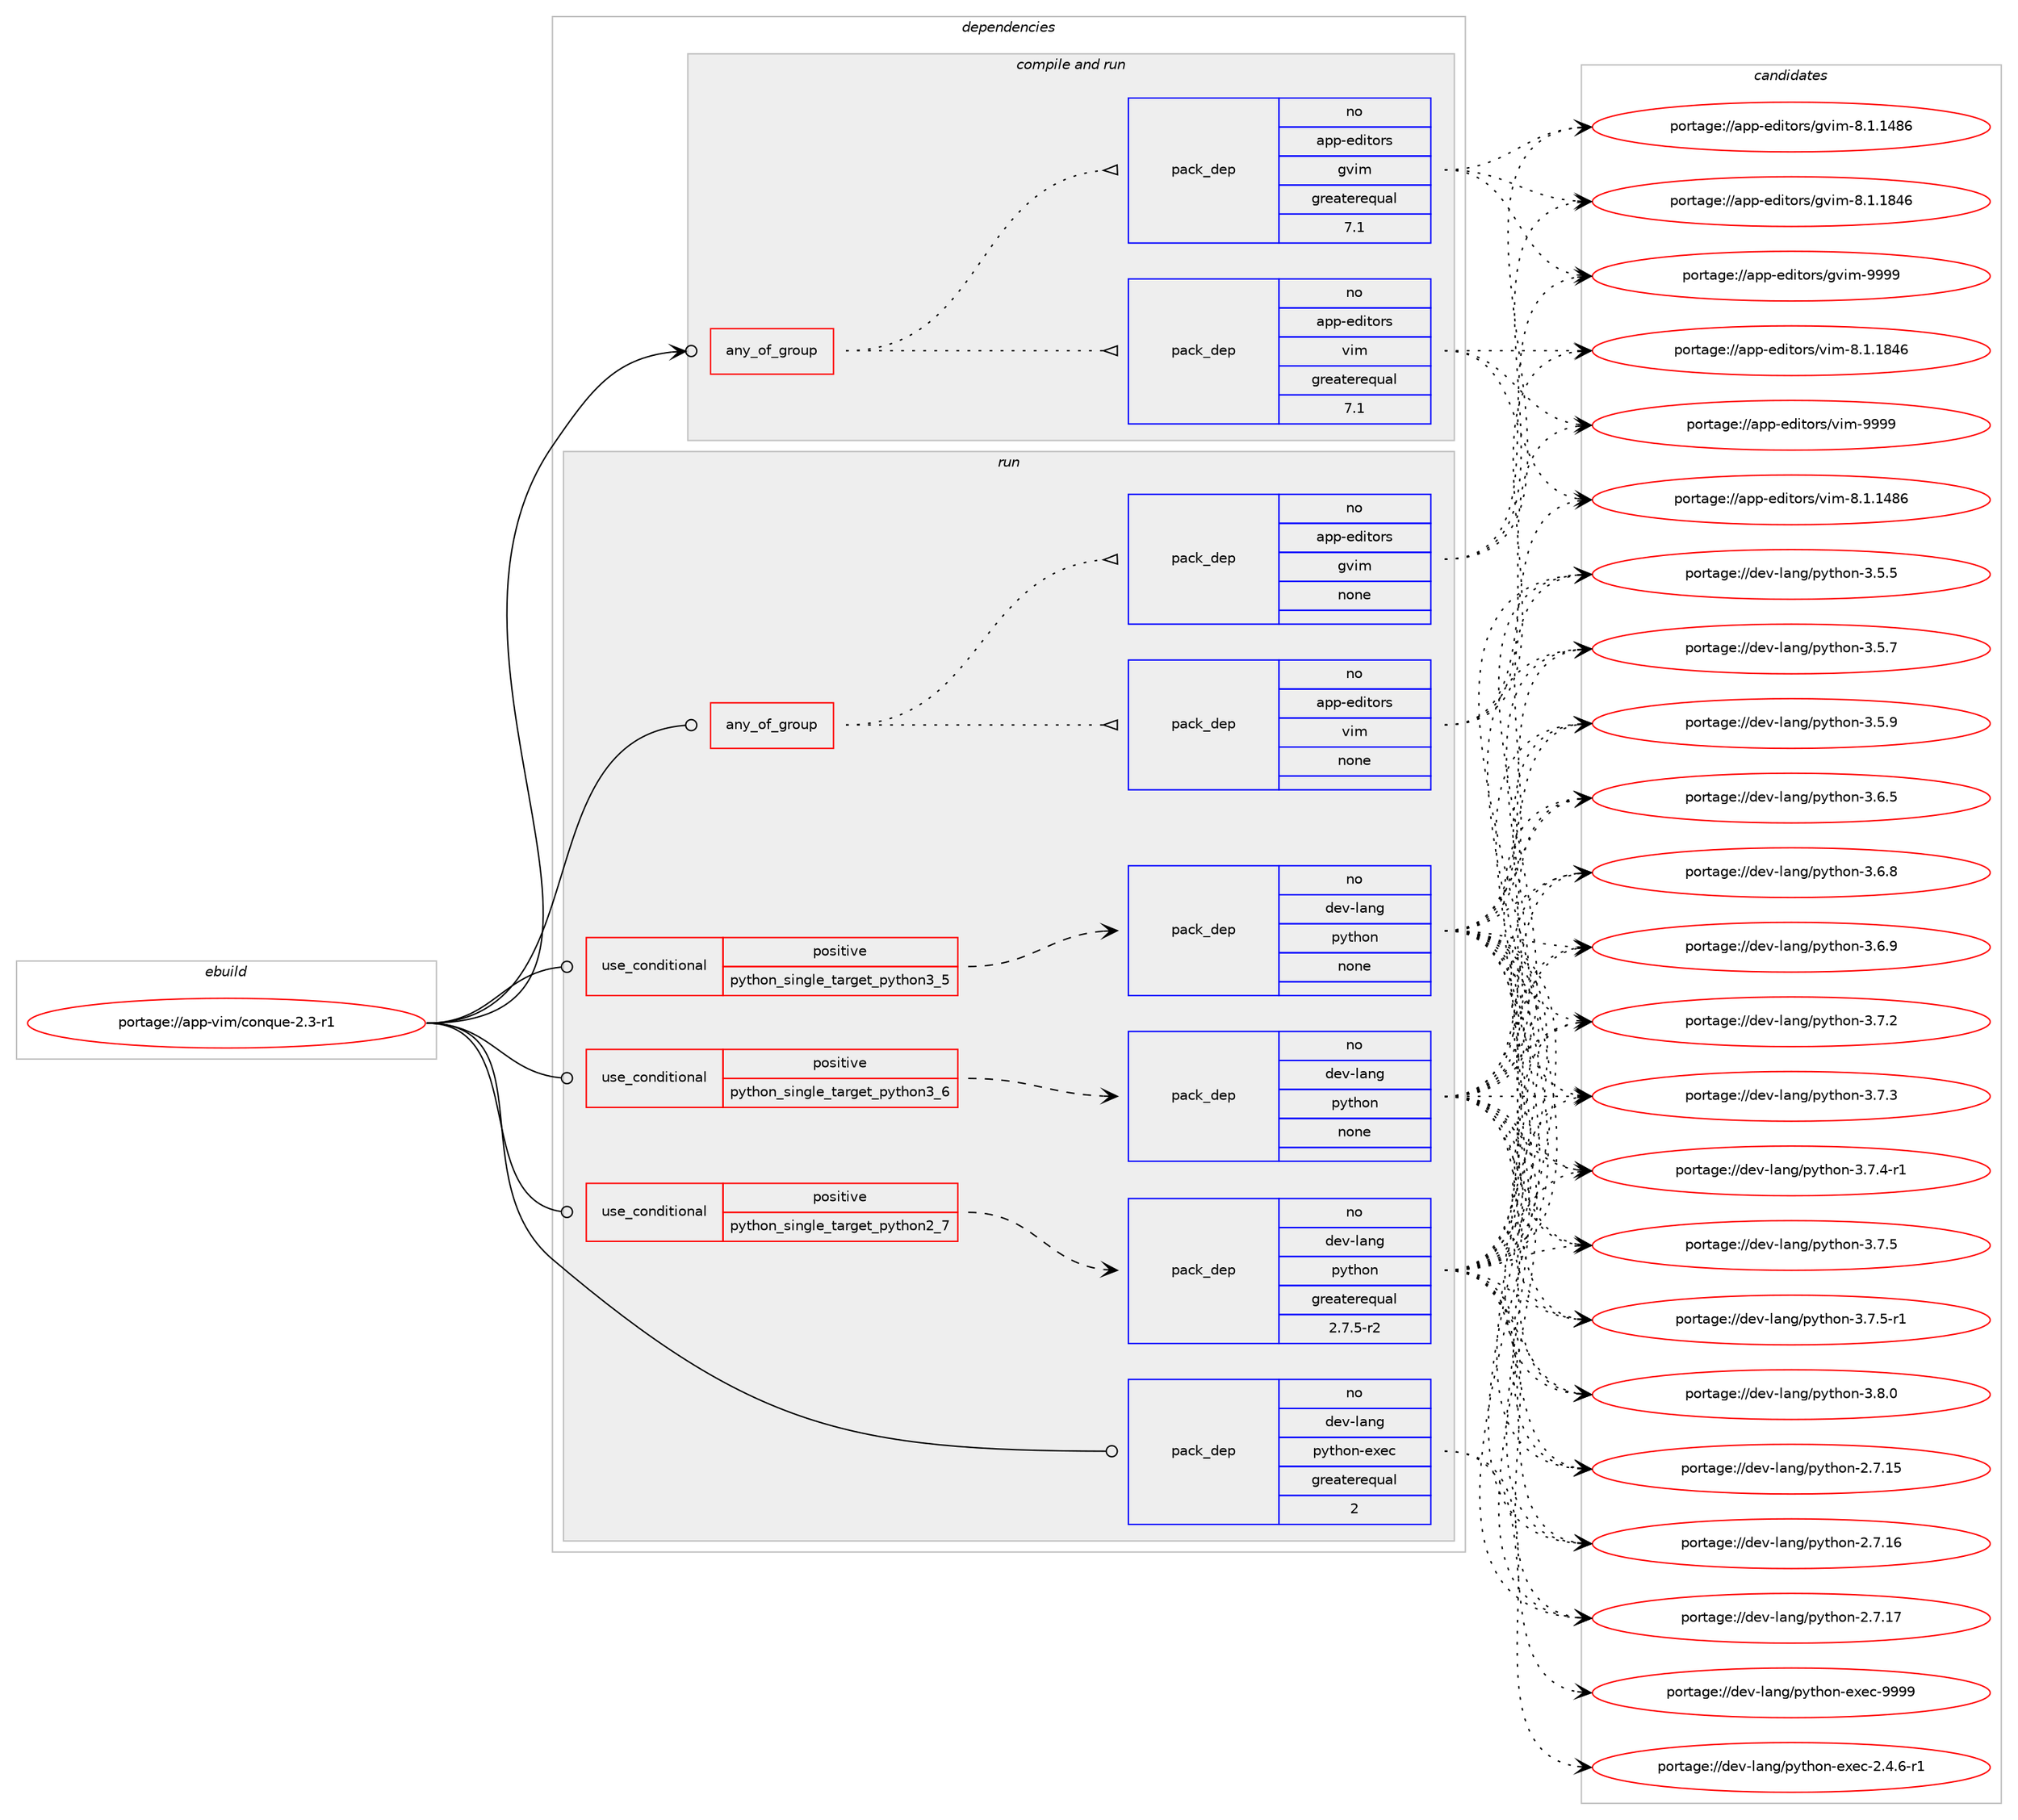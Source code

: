 digraph prolog {

# *************
# Graph options
# *************

newrank=true;
concentrate=true;
compound=true;
graph [rankdir=LR,fontname=Helvetica,fontsize=10,ranksep=1.5];#, ranksep=2.5, nodesep=0.2];
edge  [arrowhead=vee];
node  [fontname=Helvetica,fontsize=10];

# **********
# The ebuild
# **********

subgraph cluster_leftcol {
color=gray;
rank=same;
label=<<i>ebuild</i>>;
id [label="portage://app-vim/conque-2.3-r1", color=red, width=4, href="../app-vim/conque-2.3-r1.svg"];
}

# ****************
# The dependencies
# ****************

subgraph cluster_midcol {
color=gray;
label=<<i>dependencies</i>>;
subgraph cluster_compile {
fillcolor="#eeeeee";
style=filled;
label=<<i>compile</i>>;
}
subgraph cluster_compileandrun {
fillcolor="#eeeeee";
style=filled;
label=<<i>compile and run</i>>;
subgraph any863 {
dependency49221 [label=<<TABLE BORDER="0" CELLBORDER="1" CELLSPACING="0" CELLPADDING="4"><TR><TD CELLPADDING="10">any_of_group</TD></TR></TABLE>>, shape=none, color=red];subgraph pack36651 {
dependency49222 [label=<<TABLE BORDER="0" CELLBORDER="1" CELLSPACING="0" CELLPADDING="4" WIDTH="220"><TR><TD ROWSPAN="6" CELLPADDING="30">pack_dep</TD></TR><TR><TD WIDTH="110">no</TD></TR><TR><TD>app-editors</TD></TR><TR><TD>vim</TD></TR><TR><TD>greaterequal</TD></TR><TR><TD>7.1</TD></TR></TABLE>>, shape=none, color=blue];
}
dependency49221:e -> dependency49222:w [weight=20,style="dotted",arrowhead="oinv"];
subgraph pack36652 {
dependency49223 [label=<<TABLE BORDER="0" CELLBORDER="1" CELLSPACING="0" CELLPADDING="4" WIDTH="220"><TR><TD ROWSPAN="6" CELLPADDING="30">pack_dep</TD></TR><TR><TD WIDTH="110">no</TD></TR><TR><TD>app-editors</TD></TR><TR><TD>gvim</TD></TR><TR><TD>greaterequal</TD></TR><TR><TD>7.1</TD></TR></TABLE>>, shape=none, color=blue];
}
dependency49221:e -> dependency49223:w [weight=20,style="dotted",arrowhead="oinv"];
}
id:e -> dependency49221:w [weight=20,style="solid",arrowhead="odotvee"];
}
subgraph cluster_run {
fillcolor="#eeeeee";
style=filled;
label=<<i>run</i>>;
subgraph any864 {
dependency49224 [label=<<TABLE BORDER="0" CELLBORDER="1" CELLSPACING="0" CELLPADDING="4"><TR><TD CELLPADDING="10">any_of_group</TD></TR></TABLE>>, shape=none, color=red];subgraph pack36653 {
dependency49225 [label=<<TABLE BORDER="0" CELLBORDER="1" CELLSPACING="0" CELLPADDING="4" WIDTH="220"><TR><TD ROWSPAN="6" CELLPADDING="30">pack_dep</TD></TR><TR><TD WIDTH="110">no</TD></TR><TR><TD>app-editors</TD></TR><TR><TD>vim</TD></TR><TR><TD>none</TD></TR><TR><TD></TD></TR></TABLE>>, shape=none, color=blue];
}
dependency49224:e -> dependency49225:w [weight=20,style="dotted",arrowhead="oinv"];
subgraph pack36654 {
dependency49226 [label=<<TABLE BORDER="0" CELLBORDER="1" CELLSPACING="0" CELLPADDING="4" WIDTH="220"><TR><TD ROWSPAN="6" CELLPADDING="30">pack_dep</TD></TR><TR><TD WIDTH="110">no</TD></TR><TR><TD>app-editors</TD></TR><TR><TD>gvim</TD></TR><TR><TD>none</TD></TR><TR><TD></TD></TR></TABLE>>, shape=none, color=blue];
}
dependency49224:e -> dependency49226:w [weight=20,style="dotted",arrowhead="oinv"];
}
id:e -> dependency49224:w [weight=20,style="solid",arrowhead="odot"];
subgraph cond11679 {
dependency49227 [label=<<TABLE BORDER="0" CELLBORDER="1" CELLSPACING="0" CELLPADDING="4"><TR><TD ROWSPAN="3" CELLPADDING="10">use_conditional</TD></TR><TR><TD>positive</TD></TR><TR><TD>python_single_target_python2_7</TD></TR></TABLE>>, shape=none, color=red];
subgraph pack36655 {
dependency49228 [label=<<TABLE BORDER="0" CELLBORDER="1" CELLSPACING="0" CELLPADDING="4" WIDTH="220"><TR><TD ROWSPAN="6" CELLPADDING="30">pack_dep</TD></TR><TR><TD WIDTH="110">no</TD></TR><TR><TD>dev-lang</TD></TR><TR><TD>python</TD></TR><TR><TD>greaterequal</TD></TR><TR><TD>2.7.5-r2</TD></TR></TABLE>>, shape=none, color=blue];
}
dependency49227:e -> dependency49228:w [weight=20,style="dashed",arrowhead="vee"];
}
id:e -> dependency49227:w [weight=20,style="solid",arrowhead="odot"];
subgraph cond11680 {
dependency49229 [label=<<TABLE BORDER="0" CELLBORDER="1" CELLSPACING="0" CELLPADDING="4"><TR><TD ROWSPAN="3" CELLPADDING="10">use_conditional</TD></TR><TR><TD>positive</TD></TR><TR><TD>python_single_target_python3_5</TD></TR></TABLE>>, shape=none, color=red];
subgraph pack36656 {
dependency49230 [label=<<TABLE BORDER="0" CELLBORDER="1" CELLSPACING="0" CELLPADDING="4" WIDTH="220"><TR><TD ROWSPAN="6" CELLPADDING="30">pack_dep</TD></TR><TR><TD WIDTH="110">no</TD></TR><TR><TD>dev-lang</TD></TR><TR><TD>python</TD></TR><TR><TD>none</TD></TR><TR><TD></TD></TR></TABLE>>, shape=none, color=blue];
}
dependency49229:e -> dependency49230:w [weight=20,style="dashed",arrowhead="vee"];
}
id:e -> dependency49229:w [weight=20,style="solid",arrowhead="odot"];
subgraph cond11681 {
dependency49231 [label=<<TABLE BORDER="0" CELLBORDER="1" CELLSPACING="0" CELLPADDING="4"><TR><TD ROWSPAN="3" CELLPADDING="10">use_conditional</TD></TR><TR><TD>positive</TD></TR><TR><TD>python_single_target_python3_6</TD></TR></TABLE>>, shape=none, color=red];
subgraph pack36657 {
dependency49232 [label=<<TABLE BORDER="0" CELLBORDER="1" CELLSPACING="0" CELLPADDING="4" WIDTH="220"><TR><TD ROWSPAN="6" CELLPADDING="30">pack_dep</TD></TR><TR><TD WIDTH="110">no</TD></TR><TR><TD>dev-lang</TD></TR><TR><TD>python</TD></TR><TR><TD>none</TD></TR><TR><TD></TD></TR></TABLE>>, shape=none, color=blue];
}
dependency49231:e -> dependency49232:w [weight=20,style="dashed",arrowhead="vee"];
}
id:e -> dependency49231:w [weight=20,style="solid",arrowhead="odot"];
subgraph pack36658 {
dependency49233 [label=<<TABLE BORDER="0" CELLBORDER="1" CELLSPACING="0" CELLPADDING="4" WIDTH="220"><TR><TD ROWSPAN="6" CELLPADDING="30">pack_dep</TD></TR><TR><TD WIDTH="110">no</TD></TR><TR><TD>dev-lang</TD></TR><TR><TD>python-exec</TD></TR><TR><TD>greaterequal</TD></TR><TR><TD>2</TD></TR></TABLE>>, shape=none, color=blue];
}
id:e -> dependency49233:w [weight=20,style="solid",arrowhead="odot"];
}
}

# **************
# The candidates
# **************

subgraph cluster_choices {
rank=same;
color=gray;
label=<<i>candidates</i>>;

subgraph choice36651 {
color=black;
nodesep=1;
choiceportage971121124510110010511611111411547118105109455646494649525654 [label="portage://app-editors/vim-8.1.1486", color=red, width=4,href="../app-editors/vim-8.1.1486.svg"];
choiceportage971121124510110010511611111411547118105109455646494649565254 [label="portage://app-editors/vim-8.1.1846", color=red, width=4,href="../app-editors/vim-8.1.1846.svg"];
choiceportage9711211245101100105116111114115471181051094557575757 [label="portage://app-editors/vim-9999", color=red, width=4,href="../app-editors/vim-9999.svg"];
dependency49222:e -> choiceportage971121124510110010511611111411547118105109455646494649525654:w [style=dotted,weight="100"];
dependency49222:e -> choiceportage971121124510110010511611111411547118105109455646494649565254:w [style=dotted,weight="100"];
dependency49222:e -> choiceportage9711211245101100105116111114115471181051094557575757:w [style=dotted,weight="100"];
}
subgraph choice36652 {
color=black;
nodesep=1;
choiceportage971121124510110010511611111411547103118105109455646494649525654 [label="portage://app-editors/gvim-8.1.1486", color=red, width=4,href="../app-editors/gvim-8.1.1486.svg"];
choiceportage971121124510110010511611111411547103118105109455646494649565254 [label="portage://app-editors/gvim-8.1.1846", color=red, width=4,href="../app-editors/gvim-8.1.1846.svg"];
choiceportage9711211245101100105116111114115471031181051094557575757 [label="portage://app-editors/gvim-9999", color=red, width=4,href="../app-editors/gvim-9999.svg"];
dependency49223:e -> choiceportage971121124510110010511611111411547103118105109455646494649525654:w [style=dotted,weight="100"];
dependency49223:e -> choiceportage971121124510110010511611111411547103118105109455646494649565254:w [style=dotted,weight="100"];
dependency49223:e -> choiceportage9711211245101100105116111114115471031181051094557575757:w [style=dotted,weight="100"];
}
subgraph choice36653 {
color=black;
nodesep=1;
choiceportage971121124510110010511611111411547118105109455646494649525654 [label="portage://app-editors/vim-8.1.1486", color=red, width=4,href="../app-editors/vim-8.1.1486.svg"];
choiceportage971121124510110010511611111411547118105109455646494649565254 [label="portage://app-editors/vim-8.1.1846", color=red, width=4,href="../app-editors/vim-8.1.1846.svg"];
choiceportage9711211245101100105116111114115471181051094557575757 [label="portage://app-editors/vim-9999", color=red, width=4,href="../app-editors/vim-9999.svg"];
dependency49225:e -> choiceportage971121124510110010511611111411547118105109455646494649525654:w [style=dotted,weight="100"];
dependency49225:e -> choiceportage971121124510110010511611111411547118105109455646494649565254:w [style=dotted,weight="100"];
dependency49225:e -> choiceportage9711211245101100105116111114115471181051094557575757:w [style=dotted,weight="100"];
}
subgraph choice36654 {
color=black;
nodesep=1;
choiceportage971121124510110010511611111411547103118105109455646494649525654 [label="portage://app-editors/gvim-8.1.1486", color=red, width=4,href="../app-editors/gvim-8.1.1486.svg"];
choiceportage971121124510110010511611111411547103118105109455646494649565254 [label="portage://app-editors/gvim-8.1.1846", color=red, width=4,href="../app-editors/gvim-8.1.1846.svg"];
choiceportage9711211245101100105116111114115471031181051094557575757 [label="portage://app-editors/gvim-9999", color=red, width=4,href="../app-editors/gvim-9999.svg"];
dependency49226:e -> choiceportage971121124510110010511611111411547103118105109455646494649525654:w [style=dotted,weight="100"];
dependency49226:e -> choiceportage971121124510110010511611111411547103118105109455646494649565254:w [style=dotted,weight="100"];
dependency49226:e -> choiceportage9711211245101100105116111114115471031181051094557575757:w [style=dotted,weight="100"];
}
subgraph choice36655 {
color=black;
nodesep=1;
choiceportage10010111845108971101034711212111610411111045504655464953 [label="portage://dev-lang/python-2.7.15", color=red, width=4,href="../dev-lang/python-2.7.15.svg"];
choiceportage10010111845108971101034711212111610411111045504655464954 [label="portage://dev-lang/python-2.7.16", color=red, width=4,href="../dev-lang/python-2.7.16.svg"];
choiceportage10010111845108971101034711212111610411111045504655464955 [label="portage://dev-lang/python-2.7.17", color=red, width=4,href="../dev-lang/python-2.7.17.svg"];
choiceportage100101118451089711010347112121116104111110455146534653 [label="portage://dev-lang/python-3.5.5", color=red, width=4,href="../dev-lang/python-3.5.5.svg"];
choiceportage100101118451089711010347112121116104111110455146534655 [label="portage://dev-lang/python-3.5.7", color=red, width=4,href="../dev-lang/python-3.5.7.svg"];
choiceportage100101118451089711010347112121116104111110455146534657 [label="portage://dev-lang/python-3.5.9", color=red, width=4,href="../dev-lang/python-3.5.9.svg"];
choiceportage100101118451089711010347112121116104111110455146544653 [label="portage://dev-lang/python-3.6.5", color=red, width=4,href="../dev-lang/python-3.6.5.svg"];
choiceportage100101118451089711010347112121116104111110455146544656 [label="portage://dev-lang/python-3.6.8", color=red, width=4,href="../dev-lang/python-3.6.8.svg"];
choiceportage100101118451089711010347112121116104111110455146544657 [label="portage://dev-lang/python-3.6.9", color=red, width=4,href="../dev-lang/python-3.6.9.svg"];
choiceportage100101118451089711010347112121116104111110455146554650 [label="portage://dev-lang/python-3.7.2", color=red, width=4,href="../dev-lang/python-3.7.2.svg"];
choiceportage100101118451089711010347112121116104111110455146554651 [label="portage://dev-lang/python-3.7.3", color=red, width=4,href="../dev-lang/python-3.7.3.svg"];
choiceportage1001011184510897110103471121211161041111104551465546524511449 [label="portage://dev-lang/python-3.7.4-r1", color=red, width=4,href="../dev-lang/python-3.7.4-r1.svg"];
choiceportage100101118451089711010347112121116104111110455146554653 [label="portage://dev-lang/python-3.7.5", color=red, width=4,href="../dev-lang/python-3.7.5.svg"];
choiceportage1001011184510897110103471121211161041111104551465546534511449 [label="portage://dev-lang/python-3.7.5-r1", color=red, width=4,href="../dev-lang/python-3.7.5-r1.svg"];
choiceportage100101118451089711010347112121116104111110455146564648 [label="portage://dev-lang/python-3.8.0", color=red, width=4,href="../dev-lang/python-3.8.0.svg"];
dependency49228:e -> choiceportage10010111845108971101034711212111610411111045504655464953:w [style=dotted,weight="100"];
dependency49228:e -> choiceportage10010111845108971101034711212111610411111045504655464954:w [style=dotted,weight="100"];
dependency49228:e -> choiceportage10010111845108971101034711212111610411111045504655464955:w [style=dotted,weight="100"];
dependency49228:e -> choiceportage100101118451089711010347112121116104111110455146534653:w [style=dotted,weight="100"];
dependency49228:e -> choiceportage100101118451089711010347112121116104111110455146534655:w [style=dotted,weight="100"];
dependency49228:e -> choiceportage100101118451089711010347112121116104111110455146534657:w [style=dotted,weight="100"];
dependency49228:e -> choiceportage100101118451089711010347112121116104111110455146544653:w [style=dotted,weight="100"];
dependency49228:e -> choiceportage100101118451089711010347112121116104111110455146544656:w [style=dotted,weight="100"];
dependency49228:e -> choiceportage100101118451089711010347112121116104111110455146544657:w [style=dotted,weight="100"];
dependency49228:e -> choiceportage100101118451089711010347112121116104111110455146554650:w [style=dotted,weight="100"];
dependency49228:e -> choiceportage100101118451089711010347112121116104111110455146554651:w [style=dotted,weight="100"];
dependency49228:e -> choiceportage1001011184510897110103471121211161041111104551465546524511449:w [style=dotted,weight="100"];
dependency49228:e -> choiceportage100101118451089711010347112121116104111110455146554653:w [style=dotted,weight="100"];
dependency49228:e -> choiceportage1001011184510897110103471121211161041111104551465546534511449:w [style=dotted,weight="100"];
dependency49228:e -> choiceportage100101118451089711010347112121116104111110455146564648:w [style=dotted,weight="100"];
}
subgraph choice36656 {
color=black;
nodesep=1;
choiceportage10010111845108971101034711212111610411111045504655464953 [label="portage://dev-lang/python-2.7.15", color=red, width=4,href="../dev-lang/python-2.7.15.svg"];
choiceportage10010111845108971101034711212111610411111045504655464954 [label="portage://dev-lang/python-2.7.16", color=red, width=4,href="../dev-lang/python-2.7.16.svg"];
choiceportage10010111845108971101034711212111610411111045504655464955 [label="portage://dev-lang/python-2.7.17", color=red, width=4,href="../dev-lang/python-2.7.17.svg"];
choiceportage100101118451089711010347112121116104111110455146534653 [label="portage://dev-lang/python-3.5.5", color=red, width=4,href="../dev-lang/python-3.5.5.svg"];
choiceportage100101118451089711010347112121116104111110455146534655 [label="portage://dev-lang/python-3.5.7", color=red, width=4,href="../dev-lang/python-3.5.7.svg"];
choiceportage100101118451089711010347112121116104111110455146534657 [label="portage://dev-lang/python-3.5.9", color=red, width=4,href="../dev-lang/python-3.5.9.svg"];
choiceportage100101118451089711010347112121116104111110455146544653 [label="portage://dev-lang/python-3.6.5", color=red, width=4,href="../dev-lang/python-3.6.5.svg"];
choiceportage100101118451089711010347112121116104111110455146544656 [label="portage://dev-lang/python-3.6.8", color=red, width=4,href="../dev-lang/python-3.6.8.svg"];
choiceportage100101118451089711010347112121116104111110455146544657 [label="portage://dev-lang/python-3.6.9", color=red, width=4,href="../dev-lang/python-3.6.9.svg"];
choiceportage100101118451089711010347112121116104111110455146554650 [label="portage://dev-lang/python-3.7.2", color=red, width=4,href="../dev-lang/python-3.7.2.svg"];
choiceportage100101118451089711010347112121116104111110455146554651 [label="portage://dev-lang/python-3.7.3", color=red, width=4,href="../dev-lang/python-3.7.3.svg"];
choiceportage1001011184510897110103471121211161041111104551465546524511449 [label="portage://dev-lang/python-3.7.4-r1", color=red, width=4,href="../dev-lang/python-3.7.4-r1.svg"];
choiceportage100101118451089711010347112121116104111110455146554653 [label="portage://dev-lang/python-3.7.5", color=red, width=4,href="../dev-lang/python-3.7.5.svg"];
choiceportage1001011184510897110103471121211161041111104551465546534511449 [label="portage://dev-lang/python-3.7.5-r1", color=red, width=4,href="../dev-lang/python-3.7.5-r1.svg"];
choiceportage100101118451089711010347112121116104111110455146564648 [label="portage://dev-lang/python-3.8.0", color=red, width=4,href="../dev-lang/python-3.8.0.svg"];
dependency49230:e -> choiceportage10010111845108971101034711212111610411111045504655464953:w [style=dotted,weight="100"];
dependency49230:e -> choiceportage10010111845108971101034711212111610411111045504655464954:w [style=dotted,weight="100"];
dependency49230:e -> choiceportage10010111845108971101034711212111610411111045504655464955:w [style=dotted,weight="100"];
dependency49230:e -> choiceportage100101118451089711010347112121116104111110455146534653:w [style=dotted,weight="100"];
dependency49230:e -> choiceportage100101118451089711010347112121116104111110455146534655:w [style=dotted,weight="100"];
dependency49230:e -> choiceportage100101118451089711010347112121116104111110455146534657:w [style=dotted,weight="100"];
dependency49230:e -> choiceportage100101118451089711010347112121116104111110455146544653:w [style=dotted,weight="100"];
dependency49230:e -> choiceportage100101118451089711010347112121116104111110455146544656:w [style=dotted,weight="100"];
dependency49230:e -> choiceportage100101118451089711010347112121116104111110455146544657:w [style=dotted,weight="100"];
dependency49230:e -> choiceportage100101118451089711010347112121116104111110455146554650:w [style=dotted,weight="100"];
dependency49230:e -> choiceportage100101118451089711010347112121116104111110455146554651:w [style=dotted,weight="100"];
dependency49230:e -> choiceportage1001011184510897110103471121211161041111104551465546524511449:w [style=dotted,weight="100"];
dependency49230:e -> choiceportage100101118451089711010347112121116104111110455146554653:w [style=dotted,weight="100"];
dependency49230:e -> choiceportage1001011184510897110103471121211161041111104551465546534511449:w [style=dotted,weight="100"];
dependency49230:e -> choiceportage100101118451089711010347112121116104111110455146564648:w [style=dotted,weight="100"];
}
subgraph choice36657 {
color=black;
nodesep=1;
choiceportage10010111845108971101034711212111610411111045504655464953 [label="portage://dev-lang/python-2.7.15", color=red, width=4,href="../dev-lang/python-2.7.15.svg"];
choiceportage10010111845108971101034711212111610411111045504655464954 [label="portage://dev-lang/python-2.7.16", color=red, width=4,href="../dev-lang/python-2.7.16.svg"];
choiceportage10010111845108971101034711212111610411111045504655464955 [label="portage://dev-lang/python-2.7.17", color=red, width=4,href="../dev-lang/python-2.7.17.svg"];
choiceportage100101118451089711010347112121116104111110455146534653 [label="portage://dev-lang/python-3.5.5", color=red, width=4,href="../dev-lang/python-3.5.5.svg"];
choiceportage100101118451089711010347112121116104111110455146534655 [label="portage://dev-lang/python-3.5.7", color=red, width=4,href="../dev-lang/python-3.5.7.svg"];
choiceportage100101118451089711010347112121116104111110455146534657 [label="portage://dev-lang/python-3.5.9", color=red, width=4,href="../dev-lang/python-3.5.9.svg"];
choiceportage100101118451089711010347112121116104111110455146544653 [label="portage://dev-lang/python-3.6.5", color=red, width=4,href="../dev-lang/python-3.6.5.svg"];
choiceportage100101118451089711010347112121116104111110455146544656 [label="portage://dev-lang/python-3.6.8", color=red, width=4,href="../dev-lang/python-3.6.8.svg"];
choiceportage100101118451089711010347112121116104111110455146544657 [label="portage://dev-lang/python-3.6.9", color=red, width=4,href="../dev-lang/python-3.6.9.svg"];
choiceportage100101118451089711010347112121116104111110455146554650 [label="portage://dev-lang/python-3.7.2", color=red, width=4,href="../dev-lang/python-3.7.2.svg"];
choiceportage100101118451089711010347112121116104111110455146554651 [label="portage://dev-lang/python-3.7.3", color=red, width=4,href="../dev-lang/python-3.7.3.svg"];
choiceportage1001011184510897110103471121211161041111104551465546524511449 [label="portage://dev-lang/python-3.7.4-r1", color=red, width=4,href="../dev-lang/python-3.7.4-r1.svg"];
choiceportage100101118451089711010347112121116104111110455146554653 [label="portage://dev-lang/python-3.7.5", color=red, width=4,href="../dev-lang/python-3.7.5.svg"];
choiceportage1001011184510897110103471121211161041111104551465546534511449 [label="portage://dev-lang/python-3.7.5-r1", color=red, width=4,href="../dev-lang/python-3.7.5-r1.svg"];
choiceportage100101118451089711010347112121116104111110455146564648 [label="portage://dev-lang/python-3.8.0", color=red, width=4,href="../dev-lang/python-3.8.0.svg"];
dependency49232:e -> choiceportage10010111845108971101034711212111610411111045504655464953:w [style=dotted,weight="100"];
dependency49232:e -> choiceportage10010111845108971101034711212111610411111045504655464954:w [style=dotted,weight="100"];
dependency49232:e -> choiceportage10010111845108971101034711212111610411111045504655464955:w [style=dotted,weight="100"];
dependency49232:e -> choiceportage100101118451089711010347112121116104111110455146534653:w [style=dotted,weight="100"];
dependency49232:e -> choiceportage100101118451089711010347112121116104111110455146534655:w [style=dotted,weight="100"];
dependency49232:e -> choiceportage100101118451089711010347112121116104111110455146534657:w [style=dotted,weight="100"];
dependency49232:e -> choiceportage100101118451089711010347112121116104111110455146544653:w [style=dotted,weight="100"];
dependency49232:e -> choiceportage100101118451089711010347112121116104111110455146544656:w [style=dotted,weight="100"];
dependency49232:e -> choiceportage100101118451089711010347112121116104111110455146544657:w [style=dotted,weight="100"];
dependency49232:e -> choiceportage100101118451089711010347112121116104111110455146554650:w [style=dotted,weight="100"];
dependency49232:e -> choiceportage100101118451089711010347112121116104111110455146554651:w [style=dotted,weight="100"];
dependency49232:e -> choiceportage1001011184510897110103471121211161041111104551465546524511449:w [style=dotted,weight="100"];
dependency49232:e -> choiceportage100101118451089711010347112121116104111110455146554653:w [style=dotted,weight="100"];
dependency49232:e -> choiceportage1001011184510897110103471121211161041111104551465546534511449:w [style=dotted,weight="100"];
dependency49232:e -> choiceportage100101118451089711010347112121116104111110455146564648:w [style=dotted,weight="100"];
}
subgraph choice36658 {
color=black;
nodesep=1;
choiceportage10010111845108971101034711212111610411111045101120101994550465246544511449 [label="portage://dev-lang/python-exec-2.4.6-r1", color=red, width=4,href="../dev-lang/python-exec-2.4.6-r1.svg"];
choiceportage10010111845108971101034711212111610411111045101120101994557575757 [label="portage://dev-lang/python-exec-9999", color=red, width=4,href="../dev-lang/python-exec-9999.svg"];
dependency49233:e -> choiceportage10010111845108971101034711212111610411111045101120101994550465246544511449:w [style=dotted,weight="100"];
dependency49233:e -> choiceportage10010111845108971101034711212111610411111045101120101994557575757:w [style=dotted,weight="100"];
}
}

}
